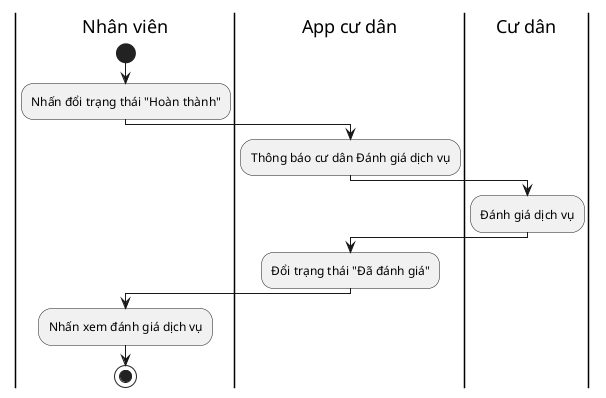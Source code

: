 @startuml

|Nhân viên|
start
:Nhấn đổi trạng thái "Hoàn thành";
|App cư dân|
:Thông báo cư dân Đánh giá dịch vụ;
|Cư dân|
:Đánh giá dịch vụ;
|App cư dân|
:Đổi trạng thái "Đã đánh giá";
|Nhân viên|
:Nhấn xem đánh giá dịch vụ;
stop
@enduml